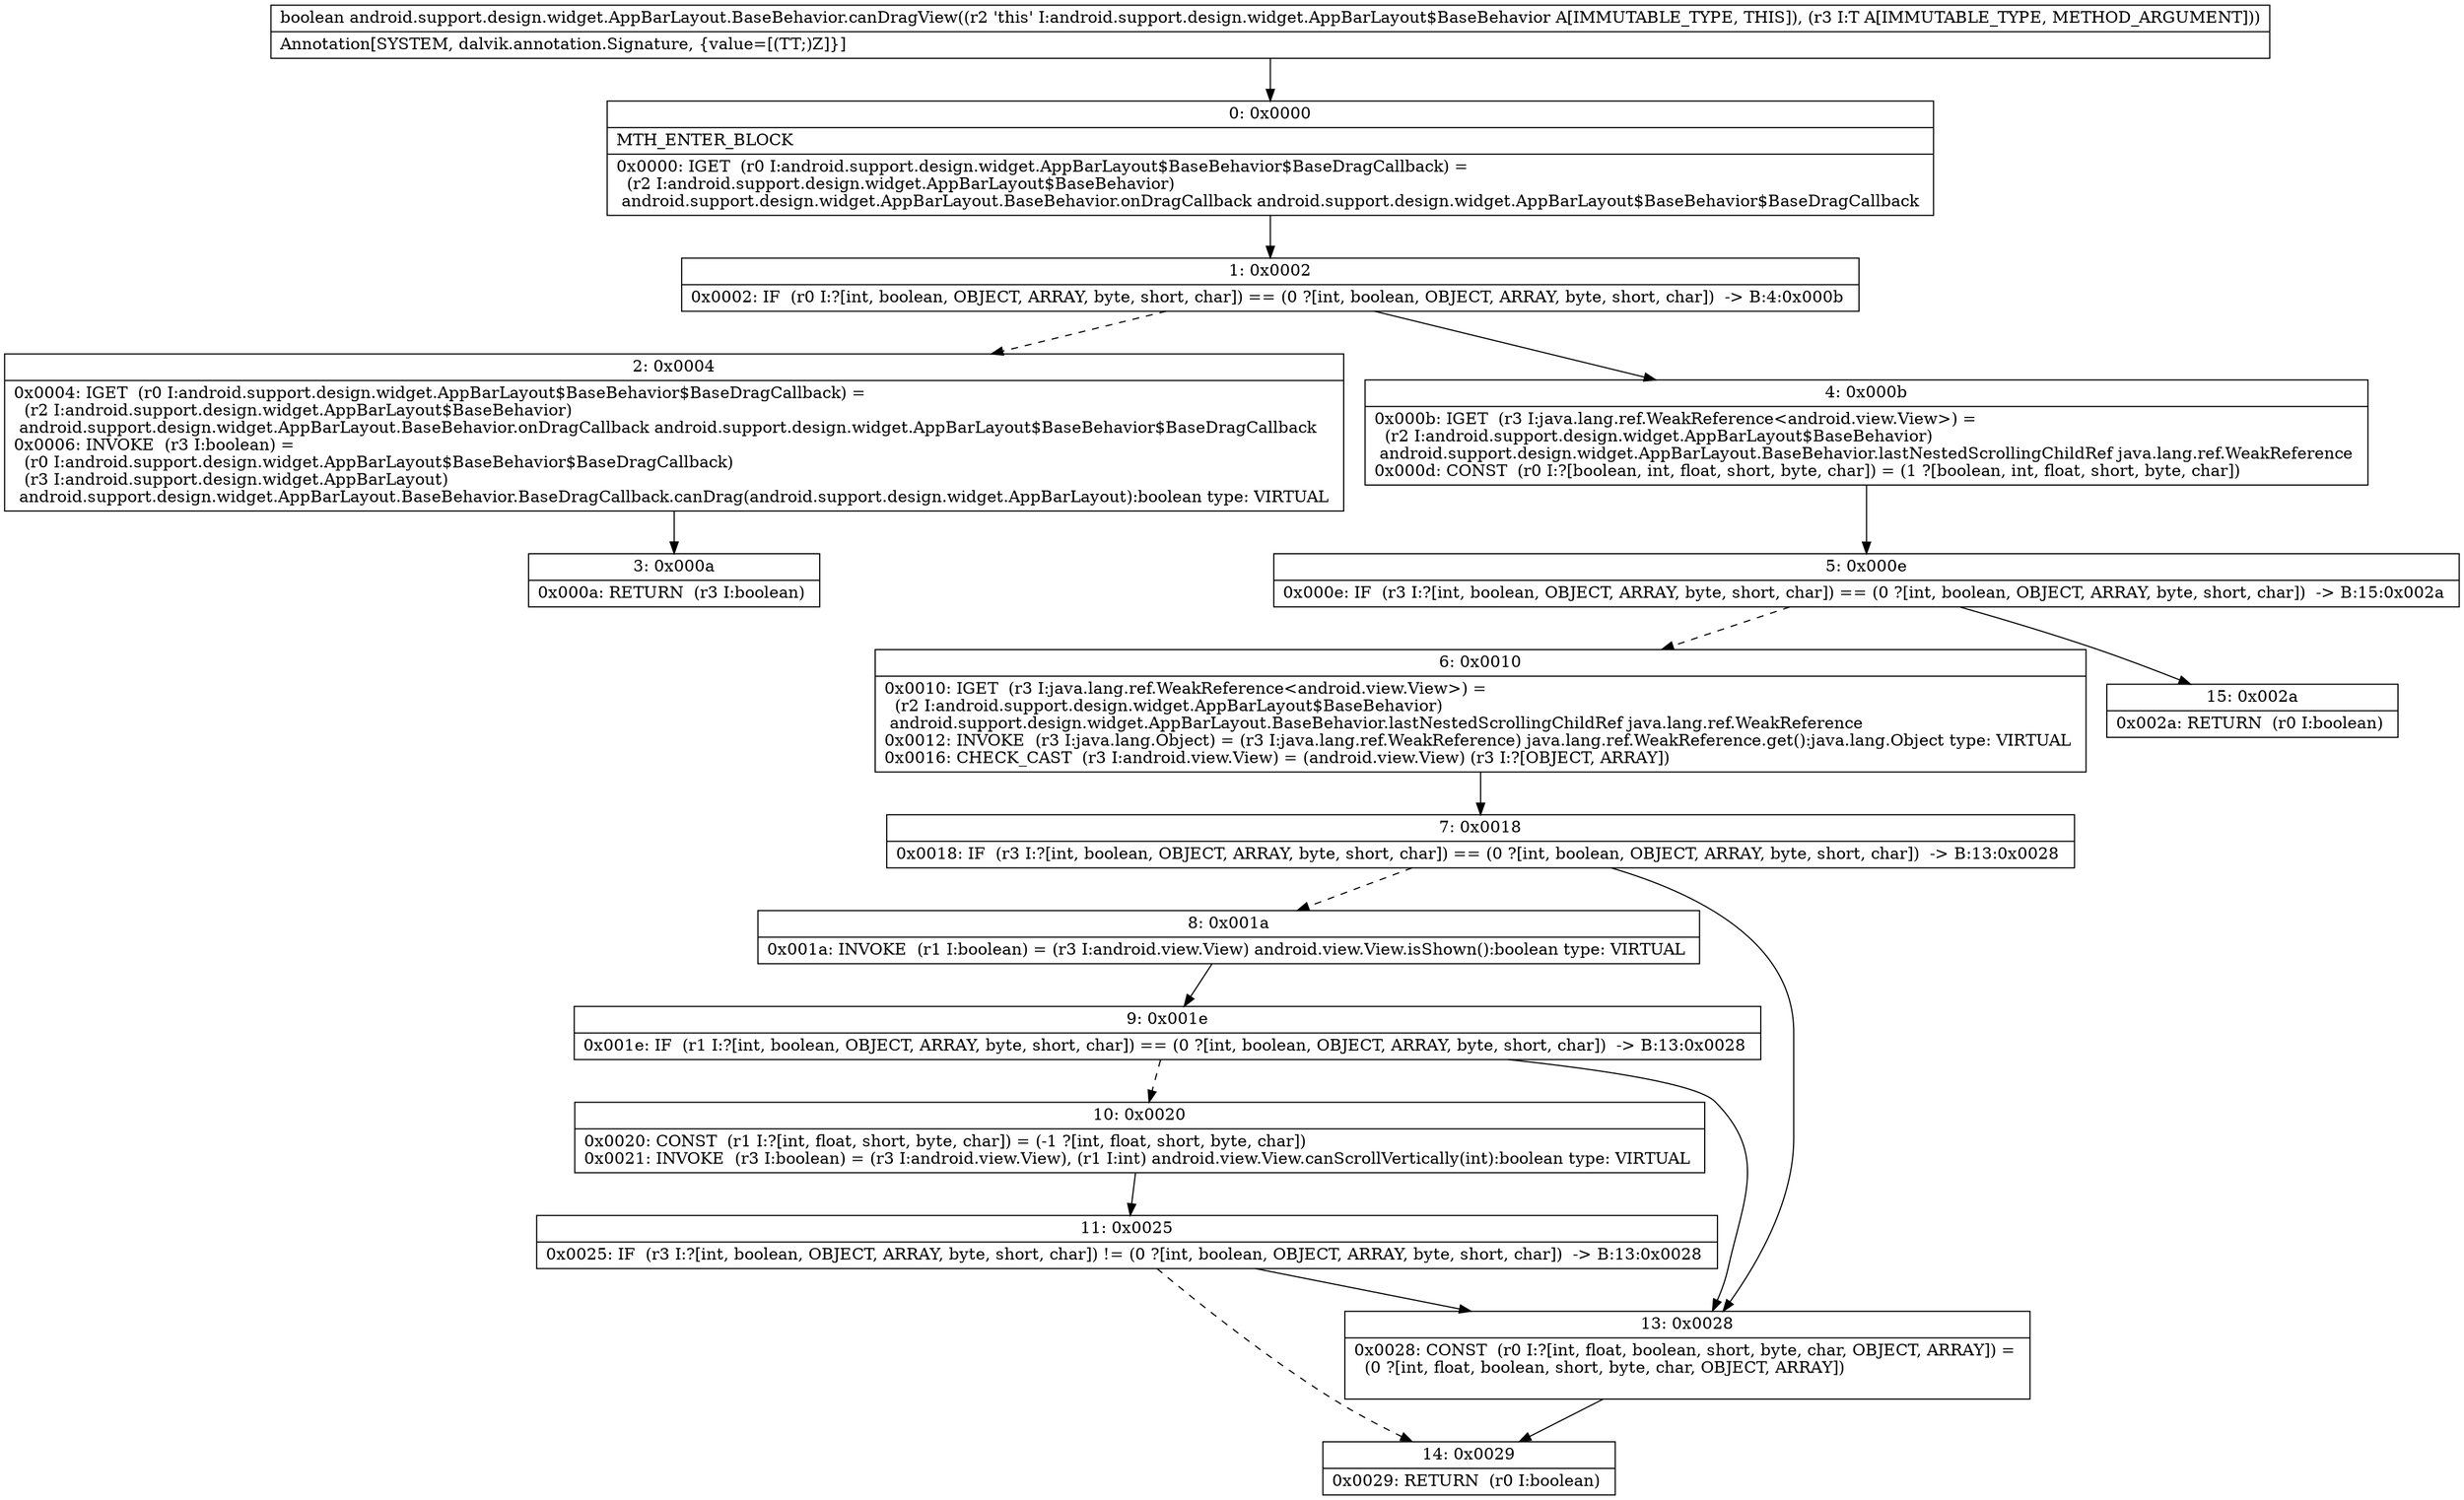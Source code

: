 digraph "CFG forandroid.support.design.widget.AppBarLayout.BaseBehavior.canDragView(Landroid\/support\/design\/widget\/AppBarLayout;)Z" {
Node_0 [shape=record,label="{0\:\ 0x0000|MTH_ENTER_BLOCK\l|0x0000: IGET  (r0 I:android.support.design.widget.AppBarLayout$BaseBehavior$BaseDragCallback) = \l  (r2 I:android.support.design.widget.AppBarLayout$BaseBehavior)\l android.support.design.widget.AppBarLayout.BaseBehavior.onDragCallback android.support.design.widget.AppBarLayout$BaseBehavior$BaseDragCallback \l}"];
Node_1 [shape=record,label="{1\:\ 0x0002|0x0002: IF  (r0 I:?[int, boolean, OBJECT, ARRAY, byte, short, char]) == (0 ?[int, boolean, OBJECT, ARRAY, byte, short, char])  \-\> B:4:0x000b \l}"];
Node_2 [shape=record,label="{2\:\ 0x0004|0x0004: IGET  (r0 I:android.support.design.widget.AppBarLayout$BaseBehavior$BaseDragCallback) = \l  (r2 I:android.support.design.widget.AppBarLayout$BaseBehavior)\l android.support.design.widget.AppBarLayout.BaseBehavior.onDragCallback android.support.design.widget.AppBarLayout$BaseBehavior$BaseDragCallback \l0x0006: INVOKE  (r3 I:boolean) = \l  (r0 I:android.support.design.widget.AppBarLayout$BaseBehavior$BaseDragCallback)\l  (r3 I:android.support.design.widget.AppBarLayout)\l android.support.design.widget.AppBarLayout.BaseBehavior.BaseDragCallback.canDrag(android.support.design.widget.AppBarLayout):boolean type: VIRTUAL \l}"];
Node_3 [shape=record,label="{3\:\ 0x000a|0x000a: RETURN  (r3 I:boolean) \l}"];
Node_4 [shape=record,label="{4\:\ 0x000b|0x000b: IGET  (r3 I:java.lang.ref.WeakReference\<android.view.View\>) = \l  (r2 I:android.support.design.widget.AppBarLayout$BaseBehavior)\l android.support.design.widget.AppBarLayout.BaseBehavior.lastNestedScrollingChildRef java.lang.ref.WeakReference \l0x000d: CONST  (r0 I:?[boolean, int, float, short, byte, char]) = (1 ?[boolean, int, float, short, byte, char]) \l}"];
Node_5 [shape=record,label="{5\:\ 0x000e|0x000e: IF  (r3 I:?[int, boolean, OBJECT, ARRAY, byte, short, char]) == (0 ?[int, boolean, OBJECT, ARRAY, byte, short, char])  \-\> B:15:0x002a \l}"];
Node_6 [shape=record,label="{6\:\ 0x0010|0x0010: IGET  (r3 I:java.lang.ref.WeakReference\<android.view.View\>) = \l  (r2 I:android.support.design.widget.AppBarLayout$BaseBehavior)\l android.support.design.widget.AppBarLayout.BaseBehavior.lastNestedScrollingChildRef java.lang.ref.WeakReference \l0x0012: INVOKE  (r3 I:java.lang.Object) = (r3 I:java.lang.ref.WeakReference) java.lang.ref.WeakReference.get():java.lang.Object type: VIRTUAL \l0x0016: CHECK_CAST  (r3 I:android.view.View) = (android.view.View) (r3 I:?[OBJECT, ARRAY]) \l}"];
Node_7 [shape=record,label="{7\:\ 0x0018|0x0018: IF  (r3 I:?[int, boolean, OBJECT, ARRAY, byte, short, char]) == (0 ?[int, boolean, OBJECT, ARRAY, byte, short, char])  \-\> B:13:0x0028 \l}"];
Node_8 [shape=record,label="{8\:\ 0x001a|0x001a: INVOKE  (r1 I:boolean) = (r3 I:android.view.View) android.view.View.isShown():boolean type: VIRTUAL \l}"];
Node_9 [shape=record,label="{9\:\ 0x001e|0x001e: IF  (r1 I:?[int, boolean, OBJECT, ARRAY, byte, short, char]) == (0 ?[int, boolean, OBJECT, ARRAY, byte, short, char])  \-\> B:13:0x0028 \l}"];
Node_10 [shape=record,label="{10\:\ 0x0020|0x0020: CONST  (r1 I:?[int, float, short, byte, char]) = (\-1 ?[int, float, short, byte, char]) \l0x0021: INVOKE  (r3 I:boolean) = (r3 I:android.view.View), (r1 I:int) android.view.View.canScrollVertically(int):boolean type: VIRTUAL \l}"];
Node_11 [shape=record,label="{11\:\ 0x0025|0x0025: IF  (r3 I:?[int, boolean, OBJECT, ARRAY, byte, short, char]) != (0 ?[int, boolean, OBJECT, ARRAY, byte, short, char])  \-\> B:13:0x0028 \l}"];
Node_13 [shape=record,label="{13\:\ 0x0028|0x0028: CONST  (r0 I:?[int, float, boolean, short, byte, char, OBJECT, ARRAY]) = \l  (0 ?[int, float, boolean, short, byte, char, OBJECT, ARRAY])\l \l}"];
Node_14 [shape=record,label="{14\:\ 0x0029|0x0029: RETURN  (r0 I:boolean) \l}"];
Node_15 [shape=record,label="{15\:\ 0x002a|0x002a: RETURN  (r0 I:boolean) \l}"];
MethodNode[shape=record,label="{boolean android.support.design.widget.AppBarLayout.BaseBehavior.canDragView((r2 'this' I:android.support.design.widget.AppBarLayout$BaseBehavior A[IMMUTABLE_TYPE, THIS]), (r3 I:T A[IMMUTABLE_TYPE, METHOD_ARGUMENT]))  | Annotation[SYSTEM, dalvik.annotation.Signature, \{value=[(TT;)Z]\}]\l}"];
MethodNode -> Node_0;
Node_0 -> Node_1;
Node_1 -> Node_2[style=dashed];
Node_1 -> Node_4;
Node_2 -> Node_3;
Node_4 -> Node_5;
Node_5 -> Node_6[style=dashed];
Node_5 -> Node_15;
Node_6 -> Node_7;
Node_7 -> Node_8[style=dashed];
Node_7 -> Node_13;
Node_8 -> Node_9;
Node_9 -> Node_10[style=dashed];
Node_9 -> Node_13;
Node_10 -> Node_11;
Node_11 -> Node_13;
Node_11 -> Node_14[style=dashed];
Node_13 -> Node_14;
}

